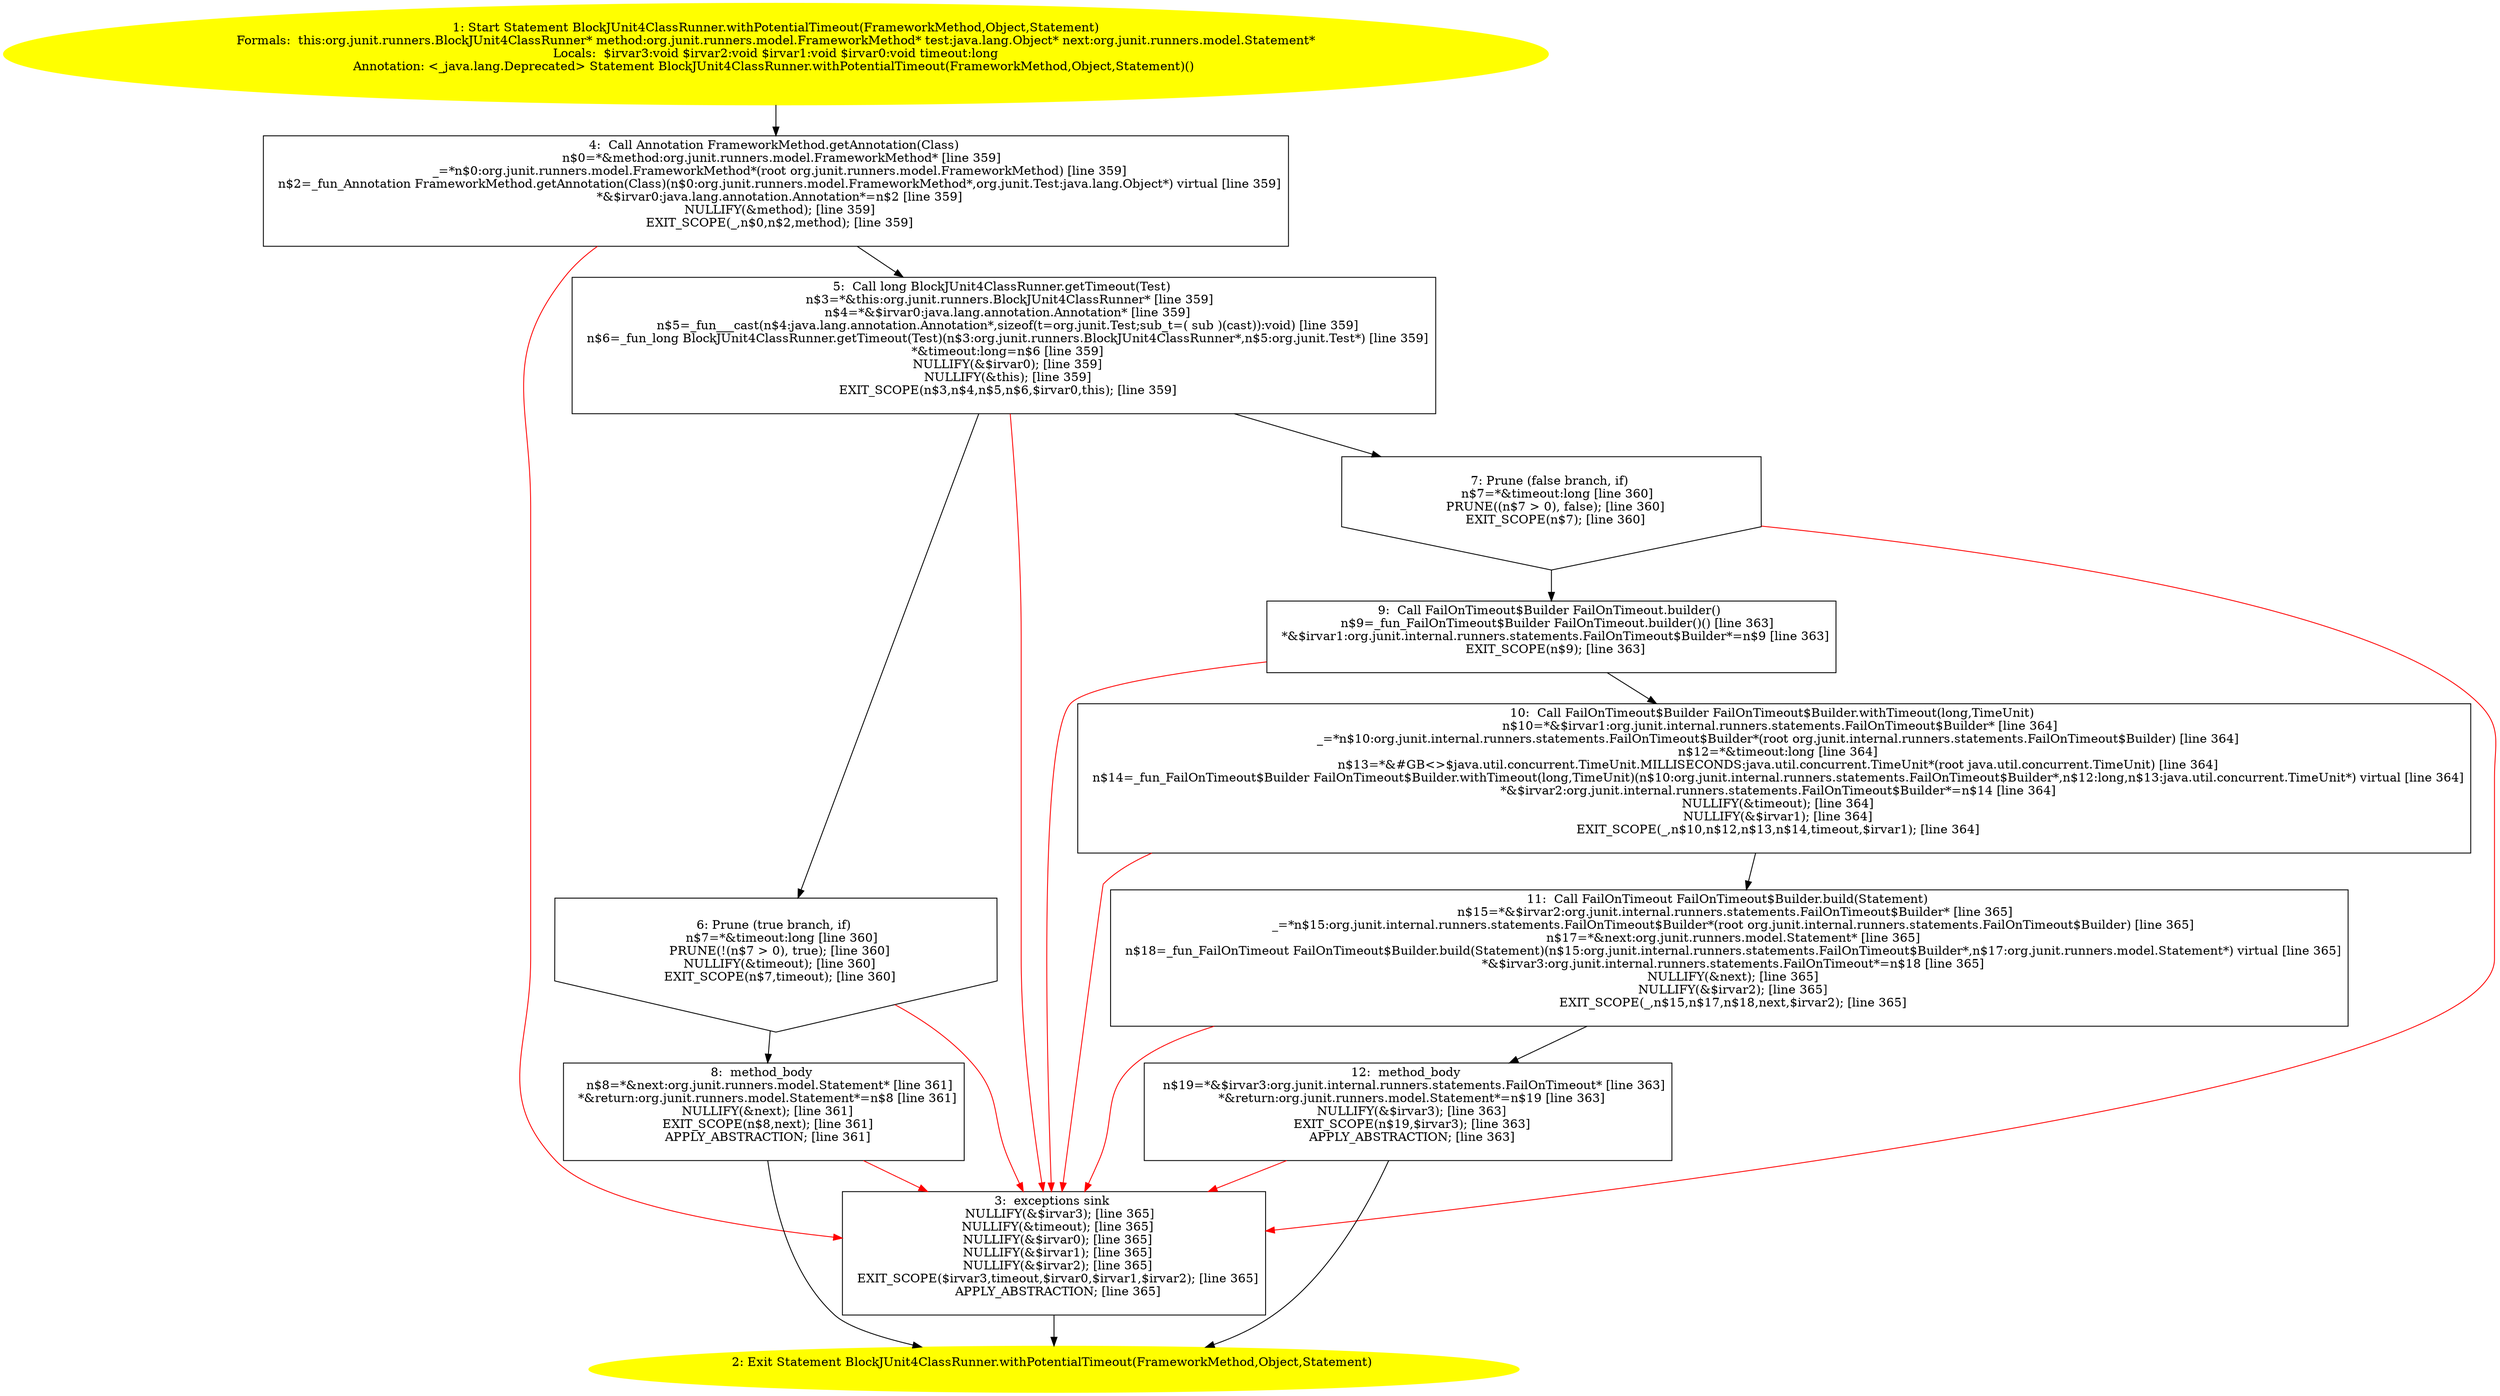 /* @generated */
digraph cfg {
"org.junit.runners.BlockJUnit4ClassRunner.withPotentialTimeout(org.junit.runners.model.FrameworkMetho.93e01325b3d69bf602b42c0b2c5547f5_1" [label="1: Start Statement BlockJUnit4ClassRunner.withPotentialTimeout(FrameworkMethod,Object,Statement)\nFormals:  this:org.junit.runners.BlockJUnit4ClassRunner* method:org.junit.runners.model.FrameworkMethod* test:java.lang.Object* next:org.junit.runners.model.Statement*\nLocals:  $irvar3:void $irvar2:void $irvar1:void $irvar0:void timeout:long\nAnnotation: <_java.lang.Deprecated> Statement BlockJUnit4ClassRunner.withPotentialTimeout(FrameworkMethod,Object,Statement)() \n  " color=yellow style=filled]
	

	 "org.junit.runners.BlockJUnit4ClassRunner.withPotentialTimeout(org.junit.runners.model.FrameworkMetho.93e01325b3d69bf602b42c0b2c5547f5_1" -> "org.junit.runners.BlockJUnit4ClassRunner.withPotentialTimeout(org.junit.runners.model.FrameworkMetho.93e01325b3d69bf602b42c0b2c5547f5_4" ;
"org.junit.runners.BlockJUnit4ClassRunner.withPotentialTimeout(org.junit.runners.model.FrameworkMetho.93e01325b3d69bf602b42c0b2c5547f5_2" [label="2: Exit Statement BlockJUnit4ClassRunner.withPotentialTimeout(FrameworkMethod,Object,Statement) \n  " color=yellow style=filled]
	

"org.junit.runners.BlockJUnit4ClassRunner.withPotentialTimeout(org.junit.runners.model.FrameworkMetho.93e01325b3d69bf602b42c0b2c5547f5_3" [label="3:  exceptions sink \n   NULLIFY(&$irvar3); [line 365]\n  NULLIFY(&timeout); [line 365]\n  NULLIFY(&$irvar0); [line 365]\n  NULLIFY(&$irvar1); [line 365]\n  NULLIFY(&$irvar2); [line 365]\n  EXIT_SCOPE($irvar3,timeout,$irvar0,$irvar1,$irvar2); [line 365]\n  APPLY_ABSTRACTION; [line 365]\n " shape="box"]
	

	 "org.junit.runners.BlockJUnit4ClassRunner.withPotentialTimeout(org.junit.runners.model.FrameworkMetho.93e01325b3d69bf602b42c0b2c5547f5_3" -> "org.junit.runners.BlockJUnit4ClassRunner.withPotentialTimeout(org.junit.runners.model.FrameworkMetho.93e01325b3d69bf602b42c0b2c5547f5_2" ;
"org.junit.runners.BlockJUnit4ClassRunner.withPotentialTimeout(org.junit.runners.model.FrameworkMetho.93e01325b3d69bf602b42c0b2c5547f5_4" [label="4:  Call Annotation FrameworkMethod.getAnnotation(Class) \n   n$0=*&method:org.junit.runners.model.FrameworkMethod* [line 359]\n  _=*n$0:org.junit.runners.model.FrameworkMethod*(root org.junit.runners.model.FrameworkMethod) [line 359]\n  n$2=_fun_Annotation FrameworkMethod.getAnnotation(Class)(n$0:org.junit.runners.model.FrameworkMethod*,org.junit.Test:java.lang.Object*) virtual [line 359]\n  *&$irvar0:java.lang.annotation.Annotation*=n$2 [line 359]\n  NULLIFY(&method); [line 359]\n  EXIT_SCOPE(_,n$0,n$2,method); [line 359]\n " shape="box"]
	

	 "org.junit.runners.BlockJUnit4ClassRunner.withPotentialTimeout(org.junit.runners.model.FrameworkMetho.93e01325b3d69bf602b42c0b2c5547f5_4" -> "org.junit.runners.BlockJUnit4ClassRunner.withPotentialTimeout(org.junit.runners.model.FrameworkMetho.93e01325b3d69bf602b42c0b2c5547f5_5" ;
	 "org.junit.runners.BlockJUnit4ClassRunner.withPotentialTimeout(org.junit.runners.model.FrameworkMetho.93e01325b3d69bf602b42c0b2c5547f5_4" -> "org.junit.runners.BlockJUnit4ClassRunner.withPotentialTimeout(org.junit.runners.model.FrameworkMetho.93e01325b3d69bf602b42c0b2c5547f5_3" [color="red" ];
"org.junit.runners.BlockJUnit4ClassRunner.withPotentialTimeout(org.junit.runners.model.FrameworkMetho.93e01325b3d69bf602b42c0b2c5547f5_5" [label="5:  Call long BlockJUnit4ClassRunner.getTimeout(Test) \n   n$3=*&this:org.junit.runners.BlockJUnit4ClassRunner* [line 359]\n  n$4=*&$irvar0:java.lang.annotation.Annotation* [line 359]\n  n$5=_fun___cast(n$4:java.lang.annotation.Annotation*,sizeof(t=org.junit.Test;sub_t=( sub )(cast)):void) [line 359]\n  n$6=_fun_long BlockJUnit4ClassRunner.getTimeout(Test)(n$3:org.junit.runners.BlockJUnit4ClassRunner*,n$5:org.junit.Test*) [line 359]\n  *&timeout:long=n$6 [line 359]\n  NULLIFY(&$irvar0); [line 359]\n  NULLIFY(&this); [line 359]\n  EXIT_SCOPE(n$3,n$4,n$5,n$6,$irvar0,this); [line 359]\n " shape="box"]
	

	 "org.junit.runners.BlockJUnit4ClassRunner.withPotentialTimeout(org.junit.runners.model.FrameworkMetho.93e01325b3d69bf602b42c0b2c5547f5_5" -> "org.junit.runners.BlockJUnit4ClassRunner.withPotentialTimeout(org.junit.runners.model.FrameworkMetho.93e01325b3d69bf602b42c0b2c5547f5_6" ;
	 "org.junit.runners.BlockJUnit4ClassRunner.withPotentialTimeout(org.junit.runners.model.FrameworkMetho.93e01325b3d69bf602b42c0b2c5547f5_5" -> "org.junit.runners.BlockJUnit4ClassRunner.withPotentialTimeout(org.junit.runners.model.FrameworkMetho.93e01325b3d69bf602b42c0b2c5547f5_7" ;
	 "org.junit.runners.BlockJUnit4ClassRunner.withPotentialTimeout(org.junit.runners.model.FrameworkMetho.93e01325b3d69bf602b42c0b2c5547f5_5" -> "org.junit.runners.BlockJUnit4ClassRunner.withPotentialTimeout(org.junit.runners.model.FrameworkMetho.93e01325b3d69bf602b42c0b2c5547f5_3" [color="red" ];
"org.junit.runners.BlockJUnit4ClassRunner.withPotentialTimeout(org.junit.runners.model.FrameworkMetho.93e01325b3d69bf602b42c0b2c5547f5_6" [label="6: Prune (true branch, if) \n   n$7=*&timeout:long [line 360]\n  PRUNE(!(n$7 > 0), true); [line 360]\n  NULLIFY(&timeout); [line 360]\n  EXIT_SCOPE(n$7,timeout); [line 360]\n " shape="invhouse"]
	

	 "org.junit.runners.BlockJUnit4ClassRunner.withPotentialTimeout(org.junit.runners.model.FrameworkMetho.93e01325b3d69bf602b42c0b2c5547f5_6" -> "org.junit.runners.BlockJUnit4ClassRunner.withPotentialTimeout(org.junit.runners.model.FrameworkMetho.93e01325b3d69bf602b42c0b2c5547f5_8" ;
	 "org.junit.runners.BlockJUnit4ClassRunner.withPotentialTimeout(org.junit.runners.model.FrameworkMetho.93e01325b3d69bf602b42c0b2c5547f5_6" -> "org.junit.runners.BlockJUnit4ClassRunner.withPotentialTimeout(org.junit.runners.model.FrameworkMetho.93e01325b3d69bf602b42c0b2c5547f5_3" [color="red" ];
"org.junit.runners.BlockJUnit4ClassRunner.withPotentialTimeout(org.junit.runners.model.FrameworkMetho.93e01325b3d69bf602b42c0b2c5547f5_7" [label="7: Prune (false branch, if) \n   n$7=*&timeout:long [line 360]\n  PRUNE((n$7 > 0), false); [line 360]\n  EXIT_SCOPE(n$7); [line 360]\n " shape="invhouse"]
	

	 "org.junit.runners.BlockJUnit4ClassRunner.withPotentialTimeout(org.junit.runners.model.FrameworkMetho.93e01325b3d69bf602b42c0b2c5547f5_7" -> "org.junit.runners.BlockJUnit4ClassRunner.withPotentialTimeout(org.junit.runners.model.FrameworkMetho.93e01325b3d69bf602b42c0b2c5547f5_9" ;
	 "org.junit.runners.BlockJUnit4ClassRunner.withPotentialTimeout(org.junit.runners.model.FrameworkMetho.93e01325b3d69bf602b42c0b2c5547f5_7" -> "org.junit.runners.BlockJUnit4ClassRunner.withPotentialTimeout(org.junit.runners.model.FrameworkMetho.93e01325b3d69bf602b42c0b2c5547f5_3" [color="red" ];
"org.junit.runners.BlockJUnit4ClassRunner.withPotentialTimeout(org.junit.runners.model.FrameworkMetho.93e01325b3d69bf602b42c0b2c5547f5_8" [label="8:  method_body \n   n$8=*&next:org.junit.runners.model.Statement* [line 361]\n  *&return:org.junit.runners.model.Statement*=n$8 [line 361]\n  NULLIFY(&next); [line 361]\n  EXIT_SCOPE(n$8,next); [line 361]\n  APPLY_ABSTRACTION; [line 361]\n " shape="box"]
	

	 "org.junit.runners.BlockJUnit4ClassRunner.withPotentialTimeout(org.junit.runners.model.FrameworkMetho.93e01325b3d69bf602b42c0b2c5547f5_8" -> "org.junit.runners.BlockJUnit4ClassRunner.withPotentialTimeout(org.junit.runners.model.FrameworkMetho.93e01325b3d69bf602b42c0b2c5547f5_2" ;
	 "org.junit.runners.BlockJUnit4ClassRunner.withPotentialTimeout(org.junit.runners.model.FrameworkMetho.93e01325b3d69bf602b42c0b2c5547f5_8" -> "org.junit.runners.BlockJUnit4ClassRunner.withPotentialTimeout(org.junit.runners.model.FrameworkMetho.93e01325b3d69bf602b42c0b2c5547f5_3" [color="red" ];
"org.junit.runners.BlockJUnit4ClassRunner.withPotentialTimeout(org.junit.runners.model.FrameworkMetho.93e01325b3d69bf602b42c0b2c5547f5_9" [label="9:  Call FailOnTimeout$Builder FailOnTimeout.builder() \n   n$9=_fun_FailOnTimeout$Builder FailOnTimeout.builder()() [line 363]\n  *&$irvar1:org.junit.internal.runners.statements.FailOnTimeout$Builder*=n$9 [line 363]\n  EXIT_SCOPE(n$9); [line 363]\n " shape="box"]
	

	 "org.junit.runners.BlockJUnit4ClassRunner.withPotentialTimeout(org.junit.runners.model.FrameworkMetho.93e01325b3d69bf602b42c0b2c5547f5_9" -> "org.junit.runners.BlockJUnit4ClassRunner.withPotentialTimeout(org.junit.runners.model.FrameworkMetho.93e01325b3d69bf602b42c0b2c5547f5_10" ;
	 "org.junit.runners.BlockJUnit4ClassRunner.withPotentialTimeout(org.junit.runners.model.FrameworkMetho.93e01325b3d69bf602b42c0b2c5547f5_9" -> "org.junit.runners.BlockJUnit4ClassRunner.withPotentialTimeout(org.junit.runners.model.FrameworkMetho.93e01325b3d69bf602b42c0b2c5547f5_3" [color="red" ];
"org.junit.runners.BlockJUnit4ClassRunner.withPotentialTimeout(org.junit.runners.model.FrameworkMetho.93e01325b3d69bf602b42c0b2c5547f5_10" [label="10:  Call FailOnTimeout$Builder FailOnTimeout$Builder.withTimeout(long,TimeUnit) \n   n$10=*&$irvar1:org.junit.internal.runners.statements.FailOnTimeout$Builder* [line 364]\n  _=*n$10:org.junit.internal.runners.statements.FailOnTimeout$Builder*(root org.junit.internal.runners.statements.FailOnTimeout$Builder) [line 364]\n  n$12=*&timeout:long [line 364]\n  n$13=*&#GB<>$java.util.concurrent.TimeUnit.MILLISECONDS:java.util.concurrent.TimeUnit*(root java.util.concurrent.TimeUnit) [line 364]\n  n$14=_fun_FailOnTimeout$Builder FailOnTimeout$Builder.withTimeout(long,TimeUnit)(n$10:org.junit.internal.runners.statements.FailOnTimeout$Builder*,n$12:long,n$13:java.util.concurrent.TimeUnit*) virtual [line 364]\n  *&$irvar2:org.junit.internal.runners.statements.FailOnTimeout$Builder*=n$14 [line 364]\n  NULLIFY(&timeout); [line 364]\n  NULLIFY(&$irvar1); [line 364]\n  EXIT_SCOPE(_,n$10,n$12,n$13,n$14,timeout,$irvar1); [line 364]\n " shape="box"]
	

	 "org.junit.runners.BlockJUnit4ClassRunner.withPotentialTimeout(org.junit.runners.model.FrameworkMetho.93e01325b3d69bf602b42c0b2c5547f5_10" -> "org.junit.runners.BlockJUnit4ClassRunner.withPotentialTimeout(org.junit.runners.model.FrameworkMetho.93e01325b3d69bf602b42c0b2c5547f5_11" ;
	 "org.junit.runners.BlockJUnit4ClassRunner.withPotentialTimeout(org.junit.runners.model.FrameworkMetho.93e01325b3d69bf602b42c0b2c5547f5_10" -> "org.junit.runners.BlockJUnit4ClassRunner.withPotentialTimeout(org.junit.runners.model.FrameworkMetho.93e01325b3d69bf602b42c0b2c5547f5_3" [color="red" ];
"org.junit.runners.BlockJUnit4ClassRunner.withPotentialTimeout(org.junit.runners.model.FrameworkMetho.93e01325b3d69bf602b42c0b2c5547f5_11" [label="11:  Call FailOnTimeout FailOnTimeout$Builder.build(Statement) \n   n$15=*&$irvar2:org.junit.internal.runners.statements.FailOnTimeout$Builder* [line 365]\n  _=*n$15:org.junit.internal.runners.statements.FailOnTimeout$Builder*(root org.junit.internal.runners.statements.FailOnTimeout$Builder) [line 365]\n  n$17=*&next:org.junit.runners.model.Statement* [line 365]\n  n$18=_fun_FailOnTimeout FailOnTimeout$Builder.build(Statement)(n$15:org.junit.internal.runners.statements.FailOnTimeout$Builder*,n$17:org.junit.runners.model.Statement*) virtual [line 365]\n  *&$irvar3:org.junit.internal.runners.statements.FailOnTimeout*=n$18 [line 365]\n  NULLIFY(&next); [line 365]\n  NULLIFY(&$irvar2); [line 365]\n  EXIT_SCOPE(_,n$15,n$17,n$18,next,$irvar2); [line 365]\n " shape="box"]
	

	 "org.junit.runners.BlockJUnit4ClassRunner.withPotentialTimeout(org.junit.runners.model.FrameworkMetho.93e01325b3d69bf602b42c0b2c5547f5_11" -> "org.junit.runners.BlockJUnit4ClassRunner.withPotentialTimeout(org.junit.runners.model.FrameworkMetho.93e01325b3d69bf602b42c0b2c5547f5_12" ;
	 "org.junit.runners.BlockJUnit4ClassRunner.withPotentialTimeout(org.junit.runners.model.FrameworkMetho.93e01325b3d69bf602b42c0b2c5547f5_11" -> "org.junit.runners.BlockJUnit4ClassRunner.withPotentialTimeout(org.junit.runners.model.FrameworkMetho.93e01325b3d69bf602b42c0b2c5547f5_3" [color="red" ];
"org.junit.runners.BlockJUnit4ClassRunner.withPotentialTimeout(org.junit.runners.model.FrameworkMetho.93e01325b3d69bf602b42c0b2c5547f5_12" [label="12:  method_body \n   n$19=*&$irvar3:org.junit.internal.runners.statements.FailOnTimeout* [line 363]\n  *&return:org.junit.runners.model.Statement*=n$19 [line 363]\n  NULLIFY(&$irvar3); [line 363]\n  EXIT_SCOPE(n$19,$irvar3); [line 363]\n  APPLY_ABSTRACTION; [line 363]\n " shape="box"]
	

	 "org.junit.runners.BlockJUnit4ClassRunner.withPotentialTimeout(org.junit.runners.model.FrameworkMetho.93e01325b3d69bf602b42c0b2c5547f5_12" -> "org.junit.runners.BlockJUnit4ClassRunner.withPotentialTimeout(org.junit.runners.model.FrameworkMetho.93e01325b3d69bf602b42c0b2c5547f5_2" ;
	 "org.junit.runners.BlockJUnit4ClassRunner.withPotentialTimeout(org.junit.runners.model.FrameworkMetho.93e01325b3d69bf602b42c0b2c5547f5_12" -> "org.junit.runners.BlockJUnit4ClassRunner.withPotentialTimeout(org.junit.runners.model.FrameworkMetho.93e01325b3d69bf602b42c0b2c5547f5_3" [color="red" ];
}

